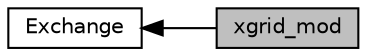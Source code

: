 digraph "xgrid_mod"
{
  edge [fontname="Helvetica",fontsize="10",labelfontname="Helvetica",labelfontsize="10"];
  node [fontname="Helvetica",fontsize="10",shape=box];
  rankdir=LR;
  Node2 [label="Exchange",height=0.2,width=0.4,color="black", fillcolor="white", style="filled",URL="$group__exchange.html",tooltip="Modules and associated files in the exchange directory."];
  Node1 [label="xgrid_mod",height=0.2,width=0.4,color="black", fillcolor="grey75", style="filled", fontcolor="black",tooltip="Implements exchange grids for coupled models running on multiple processors."];
  Node2->Node1 [shape=plaintext, dir="back", style="solid"];
}
